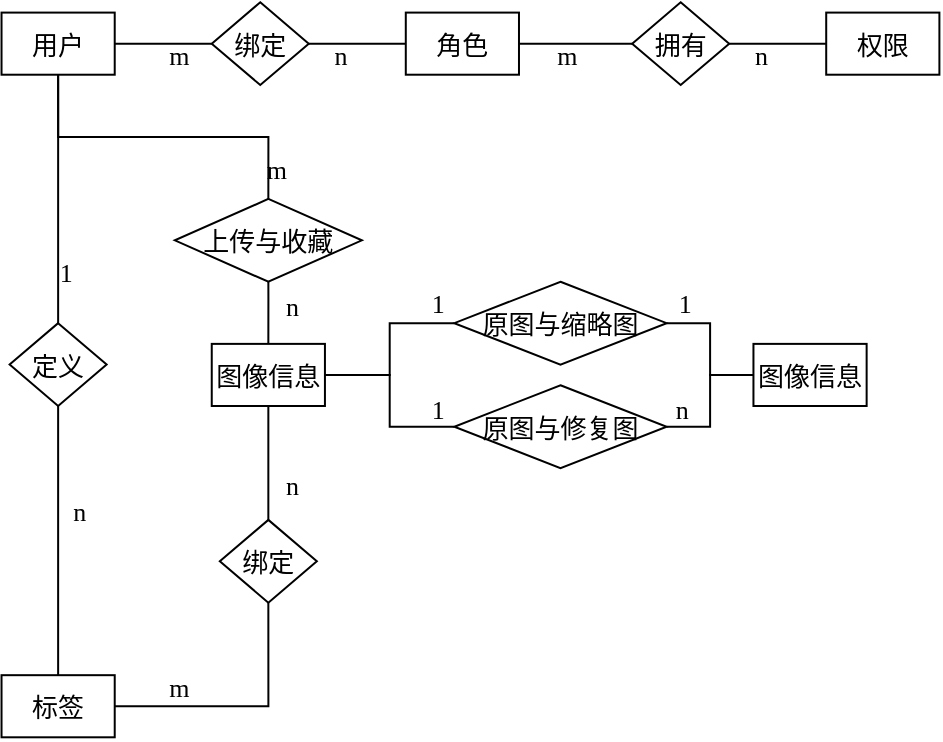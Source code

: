 <mxfile version="21.3.2" type="github">
  <diagram id="R2lEEEUBdFMjLlhIrx00" name="Page-1">
    <mxGraphModel dx="875" dy="478" grid="1" gridSize="10" guides="1" tooltips="1" connect="1" arrows="1" fold="1" page="1" pageScale="1" pageWidth="583" pageHeight="827" math="0" shadow="0" extFonts="Permanent Marker^https://fonts.googleapis.com/css?family=Permanent+Marker">
      <root>
        <mxCell id="0" />
        <mxCell id="1" parent="0" />
        <mxCell id="5dkXH1X9vFJUfWhf-pJQ-1" value="角色" style="rounded=0;fontFamily=宋体;fontSize=13;" parent="1" vertex="1">
          <mxGeometry x="274.894" y="67.294" width="56.596" height="31.059" as="geometry" />
        </mxCell>
        <mxCell id="5dkXH1X9vFJUfWhf-pJQ-2" value="用户" style="rounded=0;fontFamily=宋体;fontSize=13;" parent="1" vertex="1">
          <mxGeometry x="72.766" y="67.294" width="56.596" height="31.059" as="geometry" />
        </mxCell>
        <mxCell id="5dkXH1X9vFJUfWhf-pJQ-3" value="权限" style="rounded=0;fontFamily=宋体;fontSize=13;" parent="1" vertex="1">
          <mxGeometry x="485.106" y="67.294" width="56.596" height="31.059" as="geometry" />
        </mxCell>
        <mxCell id="5dkXH1X9vFJUfWhf-pJQ-5" value="图像信息" style="rounded=0;fontFamily=宋体;fontSize=13;" parent="1" vertex="1">
          <mxGeometry x="177.873" y="232.941" width="56.596" height="31.059" as="geometry" />
        </mxCell>
        <mxCell id="5dkXH1X9vFJUfWhf-pJQ-11" value="" style="edgeStyle=orthogonalEdgeStyle;shape=connector;rounded=0;orthogonalLoop=1;jettySize=auto;exitX=0;exitY=0.5;exitDx=0;exitDy=0;entryX=1;entryY=0.5;entryDx=0;entryDy=0;labelBackgroundColor=default;strokeColor=default;fontFamily=宋体;fontSize=13;fontColor=default;endArrow=none;endFill=0;" parent="1" source="5dkXH1X9vFJUfWhf-pJQ-6" target="5dkXH1X9vFJUfWhf-pJQ-2" edge="1">
          <mxGeometry relative="1" as="geometry" />
        </mxCell>
        <mxCell id="5dkXH1X9vFJUfWhf-pJQ-6" value="绑定" style="rhombus;fontFamily=宋体;fontSize=13;" parent="1" vertex="1">
          <mxGeometry x="177.872" y="62.118" width="48.511" height="41.412" as="geometry" />
        </mxCell>
        <mxCell id="5dkXH1X9vFJUfWhf-pJQ-10" value="" style="edgeStyle=orthogonalEdgeStyle;shape=connector;rounded=0;orthogonalLoop=1;jettySize=auto;exitX=0;exitY=0.5;exitDx=0;exitDy=0;entryX=1;entryY=0.5;entryDx=0;entryDy=0;labelBackgroundColor=default;strokeColor=default;fontFamily=宋体;fontSize=13;fontColor=default;endArrow=none;endFill=0;" parent="1" source="5dkXH1X9vFJUfWhf-pJQ-1" target="5dkXH1X9vFJUfWhf-pJQ-6" edge="1">
          <mxGeometry relative="1" as="geometry" />
        </mxCell>
        <mxCell id="5dkXH1X9vFJUfWhf-pJQ-9" value="" style="edgeStyle=orthogonalEdgeStyle;shape=connector;rounded=0;orthogonalLoop=1;jettySize=auto;exitX=0.5;exitY=1;exitDx=0;exitDy=0;entryX=0.5;entryY=0;entryDx=0;entryDy=0;labelBackgroundColor=default;strokeColor=default;fontFamily=宋体;fontSize=13;fontColor=default;endArrow=none;endFill=0;" parent="1" source="5dkXH1X9vFJUfWhf-pJQ-7" target="5dkXH1X9vFJUfWhf-pJQ-5" edge="1">
          <mxGeometry relative="1" as="geometry">
            <Array as="points">
              <mxPoint x="205.32" y="210" />
              <mxPoint x="205.32" y="210" />
            </Array>
          </mxGeometry>
        </mxCell>
        <mxCell id="5dkXH1X9vFJUfWhf-pJQ-7" value="上传与收藏" style="rhombus;fontFamily=宋体;fontSize=13;" parent="1" vertex="1">
          <mxGeometry x="159.42" y="160.47" width="93.51" height="41.41" as="geometry" />
        </mxCell>
        <mxCell id="5dkXH1X9vFJUfWhf-pJQ-67" value="" style="edgeStyle=orthogonalEdgeStyle;shape=connector;rounded=0;orthogonalLoop=1;jettySize=auto;exitX=0.5;exitY=1;exitDx=0;exitDy=0;entryX=0.5;entryY=0;entryDx=0;entryDy=0;labelBackgroundColor=default;strokeColor=default;fontFamily=宋体;fontSize=13;fontColor=default;endArrow=none;endFill=0;" parent="1" source="5dkXH1X9vFJUfWhf-pJQ-2" target="5dkXH1X9vFJUfWhf-pJQ-7" edge="1">
          <mxGeometry relative="1" as="geometry" />
        </mxCell>
        <mxCell id="5dkXH1X9vFJUfWhf-pJQ-14" value="" style="edgeStyle=orthogonalEdgeStyle;shape=connector;rounded=0;orthogonalLoop=1;jettySize=auto;exitX=0;exitY=0.5;exitDx=0;exitDy=0;entryX=1;entryY=0.5;entryDx=0;entryDy=0;labelBackgroundColor=default;strokeColor=default;fontFamily=宋体;fontSize=13;fontColor=default;endArrow=none;endFill=0;" parent="1" source="5dkXH1X9vFJUfWhf-pJQ-12" target="5dkXH1X9vFJUfWhf-pJQ-1" edge="1">
          <mxGeometry relative="1" as="geometry" />
        </mxCell>
        <mxCell id="5dkXH1X9vFJUfWhf-pJQ-12" value="拥有" style="rhombus;fontFamily=宋体;fontSize=13;" parent="1" vertex="1">
          <mxGeometry x="388.085" y="62.118" width="48.511" height="41.412" as="geometry" />
        </mxCell>
        <mxCell id="5dkXH1X9vFJUfWhf-pJQ-13" value="" style="edgeStyle=orthogonalEdgeStyle;shape=connector;rounded=0;orthogonalLoop=1;jettySize=auto;exitX=0;exitY=0.5;exitDx=0;exitDy=0;entryX=1;entryY=0.5;entryDx=0;entryDy=0;labelBackgroundColor=default;strokeColor=default;fontFamily=宋体;fontSize=13;fontColor=default;endArrow=none;endFill=0;" parent="1" source="5dkXH1X9vFJUfWhf-pJQ-3" target="5dkXH1X9vFJUfWhf-pJQ-12" edge="1">
          <mxGeometry relative="1" as="geometry" />
        </mxCell>
        <mxCell id="5dkXH1X9vFJUfWhf-pJQ-15" value="m" style="text;strokeColor=none;fillColor=none;align=center;verticalAlign=middle;rounded=0;fontSize=13;fontFamily=Times New Roman;fontColor=default;" parent="1" vertex="1">
          <mxGeometry x="202.321" y="139.765" width="16.17" height="10.353" as="geometry" />
        </mxCell>
        <mxCell id="5dkXH1X9vFJUfWhf-pJQ-16" value="n" style="text;strokeColor=none;fillColor=none;align=center;verticalAlign=middle;rounded=0;fontSize=13;fontFamily=Times New Roman;fontColor=default;" parent="1" vertex="1">
          <mxGeometry x="210.21" y="207.06" width="16.17" height="12.94" as="geometry" />
        </mxCell>
        <mxCell id="5dkXH1X9vFJUfWhf-pJQ-19" value="标签" style="rounded=0;fontFamily=宋体;fontSize=13;" parent="1" vertex="1">
          <mxGeometry x="72.766" y="398.588" width="56.596" height="31.059" as="geometry" />
        </mxCell>
        <mxCell id="5dkXH1X9vFJUfWhf-pJQ-71" value="" style="edgeStyle=orthogonalEdgeStyle;shape=connector;rounded=0;orthogonalLoop=1;jettySize=auto;exitX=0.5;exitY=1;exitDx=0;exitDy=0;entryX=1;entryY=0.5;entryDx=0;entryDy=0;labelBackgroundColor=default;strokeColor=default;fontFamily=宋体;fontSize=13;fontColor=default;endArrow=none;endFill=0;" parent="1" source="5dkXH1X9vFJUfWhf-pJQ-20" target="5dkXH1X9vFJUfWhf-pJQ-19" edge="1">
          <mxGeometry relative="1" as="geometry" />
        </mxCell>
        <mxCell id="5dkXH1X9vFJUfWhf-pJQ-20" value="绑定" style="rhombus;fontFamily=宋体;fontSize=13;" parent="1" vertex="1">
          <mxGeometry x="181.916" y="320.941" width="48.511" height="41.412" as="geometry" />
        </mxCell>
        <mxCell id="5dkXH1X9vFJUfWhf-pJQ-70" value="" style="edgeStyle=orthogonalEdgeStyle;shape=connector;rounded=0;orthogonalLoop=1;jettySize=auto;exitX=0.5;exitY=1;exitDx=0;exitDy=0;entryX=0.5;entryY=0;entryDx=0;entryDy=0;labelBackgroundColor=default;strokeColor=default;fontFamily=宋体;fontSize=13;fontColor=default;endArrow=none;endFill=0;" parent="1" source="5dkXH1X9vFJUfWhf-pJQ-5" target="5dkXH1X9vFJUfWhf-pJQ-20" edge="1">
          <mxGeometry relative="1" as="geometry" />
        </mxCell>
        <mxCell id="5dkXH1X9vFJUfWhf-pJQ-24" value="图像信息" style="rounded=0;fontFamily=宋体;fontSize=13;" parent="1" vertex="1">
          <mxGeometry x="448.724" y="232.941" width="56.596" height="31.059" as="geometry" />
        </mxCell>
        <mxCell id="5dkXH1X9vFJUfWhf-pJQ-35" value="" style="edgeStyle=orthogonalEdgeStyle;shape=connector;rounded=0;orthogonalLoop=1;jettySize=auto;exitX=0;exitY=0.5;exitDx=0;exitDy=0;entryX=1;entryY=0.5;entryDx=0;entryDy=0;labelBackgroundColor=default;strokeColor=default;fontFamily=宋体;fontSize=13;fontColor=default;endArrow=none;endFill=0;" parent="1" source="5dkXH1X9vFJUfWhf-pJQ-25" target="5dkXH1X9vFJUfWhf-pJQ-5" edge="1">
          <mxGeometry relative="1" as="geometry" />
        </mxCell>
        <mxCell id="5dkXH1X9vFJUfWhf-pJQ-38" value="" style="edgeStyle=orthogonalEdgeStyle;shape=connector;rounded=0;orthogonalLoop=1;jettySize=auto;exitX=1;exitY=0.5;exitDx=0;exitDy=0;entryX=0;entryY=0.5;entryDx=0;entryDy=0;labelBackgroundColor=default;strokeColor=default;fontFamily=宋体;fontSize=13;fontColor=default;endArrow=none;endFill=0;" parent="1" source="5dkXH1X9vFJUfWhf-pJQ-25" target="5dkXH1X9vFJUfWhf-pJQ-24" edge="1">
          <mxGeometry relative="1" as="geometry" />
        </mxCell>
        <mxCell id="5dkXH1X9vFJUfWhf-pJQ-25" value="原图与缩略图" style="rhombus;fontFamily=宋体;fontSize=13;" parent="1" vertex="1">
          <mxGeometry x="299.15" y="201.88" width="106.17" height="41.41" as="geometry" />
        </mxCell>
        <mxCell id="5dkXH1X9vFJUfWhf-pJQ-37" value="" style="edgeStyle=orthogonalEdgeStyle;shape=connector;rounded=0;orthogonalLoop=1;jettySize=auto;exitX=1;exitY=0.5;exitDx=0;exitDy=0;entryX=0;entryY=0.5;entryDx=0;entryDy=0;labelBackgroundColor=default;strokeColor=default;fontFamily=宋体;fontSize=13;fontColor=default;endArrow=none;endFill=0;" parent="1" source="5dkXH1X9vFJUfWhf-pJQ-26" target="5dkXH1X9vFJUfWhf-pJQ-24" edge="1">
          <mxGeometry relative="1" as="geometry" />
        </mxCell>
        <mxCell id="5dkXH1X9vFJUfWhf-pJQ-26" value="原图与修复图" style="rhombus;fontFamily=宋体;fontSize=13;" parent="1" vertex="1">
          <mxGeometry x="299.15" y="253.65" width="106.17" height="41.41" as="geometry" />
        </mxCell>
        <mxCell id="5dkXH1X9vFJUfWhf-pJQ-36" value="" style="edgeStyle=orthogonalEdgeStyle;shape=connector;rounded=0;orthogonalLoop=1;jettySize=auto;exitX=1;exitY=0.5;exitDx=0;exitDy=0;entryX=0;entryY=0.5;entryDx=0;entryDy=0;labelBackgroundColor=default;strokeColor=default;fontFamily=宋体;fontSize=13;fontColor=default;endArrow=none;endFill=0;" parent="1" source="5dkXH1X9vFJUfWhf-pJQ-5" target="5dkXH1X9vFJUfWhf-pJQ-26" edge="1">
          <mxGeometry relative="1" as="geometry" />
        </mxCell>
        <mxCell id="5dkXH1X9vFJUfWhf-pJQ-48" value="m" style="text;strokeColor=none;fillColor=none;align=center;verticalAlign=middle;rounded=0;fontSize=13;fontFamily=Times New Roman;fontColor=default;" parent="1" vertex="1">
          <mxGeometry x="153.617" y="82.824" width="16.17" height="10.353" as="geometry" />
        </mxCell>
        <mxCell id="5dkXH1X9vFJUfWhf-pJQ-49" value="n" style="text;strokeColor=none;fillColor=none;align=center;verticalAlign=middle;rounded=0;fontSize=13;fontFamily=Times New Roman;fontColor=default;" parent="1" vertex="1">
          <mxGeometry x="234.468" y="82.824" width="16.17" height="10.353" as="geometry" />
        </mxCell>
        <mxCell id="5dkXH1X9vFJUfWhf-pJQ-50" value="m" style="text;strokeColor=none;fillColor=none;align=center;verticalAlign=middle;rounded=0;fontSize=13;fontFamily=Times New Roman;fontColor=default;" parent="1" vertex="1">
          <mxGeometry x="347.66" y="82.824" width="16.17" height="10.353" as="geometry" />
        </mxCell>
        <mxCell id="5dkXH1X9vFJUfWhf-pJQ-51" value="n" style="text;strokeColor=none;fillColor=none;align=center;verticalAlign=middle;rounded=0;fontSize=13;fontFamily=Times New Roman;fontColor=default;" parent="1" vertex="1">
          <mxGeometry x="444.681" y="82.824" width="16.17" height="10.353" as="geometry" />
        </mxCell>
        <mxCell id="5dkXH1X9vFJUfWhf-pJQ-74" value="" style="edgeStyle=orthogonalEdgeStyle;shape=connector;rounded=0;orthogonalLoop=1;jettySize=auto;exitX=0.5;exitY=0;exitDx=0;exitDy=0;entryX=0.5;entryY=1;entryDx=0;entryDy=0;labelBackgroundColor=default;strokeColor=default;fontFamily=宋体;fontSize=13;fontColor=default;endArrow=none;endFill=0;" parent="1" source="5dkXH1X9vFJUfWhf-pJQ-72" target="5dkXH1X9vFJUfWhf-pJQ-2" edge="1">
          <mxGeometry relative="1" as="geometry" />
        </mxCell>
        <mxCell id="5dkXH1X9vFJUfWhf-pJQ-72" value="定义" style="rhombus;fontFamily=宋体;fontSize=13;" parent="1" vertex="1">
          <mxGeometry x="76.809" y="222.588" width="48.511" height="41.412" as="geometry" />
        </mxCell>
        <mxCell id="5dkXH1X9vFJUfWhf-pJQ-73" value="" style="edgeStyle=orthogonalEdgeStyle;shape=connector;rounded=0;orthogonalLoop=1;jettySize=auto;exitX=0.5;exitY=0;exitDx=0;exitDy=0;entryX=0.5;entryY=1;entryDx=0;entryDy=0;labelBackgroundColor=default;strokeColor=default;fontFamily=宋体;fontSize=13;fontColor=default;endArrow=none;endFill=0;" parent="1" source="5dkXH1X9vFJUfWhf-pJQ-19" target="5dkXH1X9vFJUfWhf-pJQ-72" edge="1">
          <mxGeometry relative="1" as="geometry" />
        </mxCell>
        <mxCell id="5dkXH1X9vFJUfWhf-pJQ-87" value="n" style="text;strokeColor=none;fillColor=none;align=center;verticalAlign=middle;rounded=0;fontSize=13;fontFamily=Times New Roman;fontColor=default;" parent="1" vertex="1">
          <mxGeometry x="103.831" y="310.585" width="16.17" height="10.353" as="geometry" />
        </mxCell>
        <mxCell id="5dkXH1X9vFJUfWhf-pJQ-88" value="1" style="text;strokeColor=none;fillColor=none;align=center;verticalAlign=middle;rounded=0;fontSize=13;fontFamily=Times New Roman;fontColor=default;" parent="1" vertex="1">
          <mxGeometry x="97.021" y="191.525" width="16.17" height="10.353" as="geometry" />
        </mxCell>
        <mxCell id="5dkXH1X9vFJUfWhf-pJQ-89" value="m" style="text;strokeColor=none;fillColor=none;align=center;verticalAlign=middle;rounded=0;fontSize=13;fontFamily=Times New Roman;fontColor=default;" parent="1" vertex="1">
          <mxGeometry x="153.621" y="398.585" width="16.17" height="10.353" as="geometry" />
        </mxCell>
        <mxCell id="5dkXH1X9vFJUfWhf-pJQ-90" value="n" style="text;strokeColor=none;fillColor=none;align=center;verticalAlign=middle;rounded=0;fontSize=13;fontFamily=Times New Roman;fontColor=default;" parent="1" vertex="1">
          <mxGeometry x="210.211" y="297.645" width="16.17" height="10.353" as="geometry" />
        </mxCell>
        <mxCell id="5dkXH1X9vFJUfWhf-pJQ-118" value="1" style="text;strokeColor=none;fillColor=none;align=center;verticalAlign=middle;rounded=0;fontSize=13;fontFamily=Times New Roman;fontColor=default;" parent="1" vertex="1">
          <mxGeometry x="282.981" y="207.055" width="16.17" height="10.353" as="geometry" />
        </mxCell>
        <mxCell id="5dkXH1X9vFJUfWhf-pJQ-119" value="1" style="text;strokeColor=none;fillColor=none;align=center;verticalAlign=middle;rounded=0;fontSize=13;fontFamily=Times New Roman;fontColor=default;" parent="1" vertex="1">
          <mxGeometry x="406.491" y="207.055" width="16.17" height="10.353" as="geometry" />
        </mxCell>
        <mxCell id="5dkXH1X9vFJUfWhf-pJQ-120" value="1" style="text;strokeColor=none;fillColor=none;align=center;verticalAlign=middle;rounded=0;fontSize=13;fontFamily=Times New Roman;fontColor=default;" parent="1" vertex="1">
          <mxGeometry x="282.981" y="259.995" width="16.17" height="10.353" as="geometry" />
        </mxCell>
        <mxCell id="5dkXH1X9vFJUfWhf-pJQ-121" value="n" style="text;strokeColor=none;fillColor=none;align=center;verticalAlign=middle;rounded=0;fontSize=13;fontFamily=Times New Roman;fontColor=default;" parent="1" vertex="1">
          <mxGeometry x="404.981" y="259.995" width="16.17" height="10.353" as="geometry" />
        </mxCell>
      </root>
    </mxGraphModel>
  </diagram>
</mxfile>
